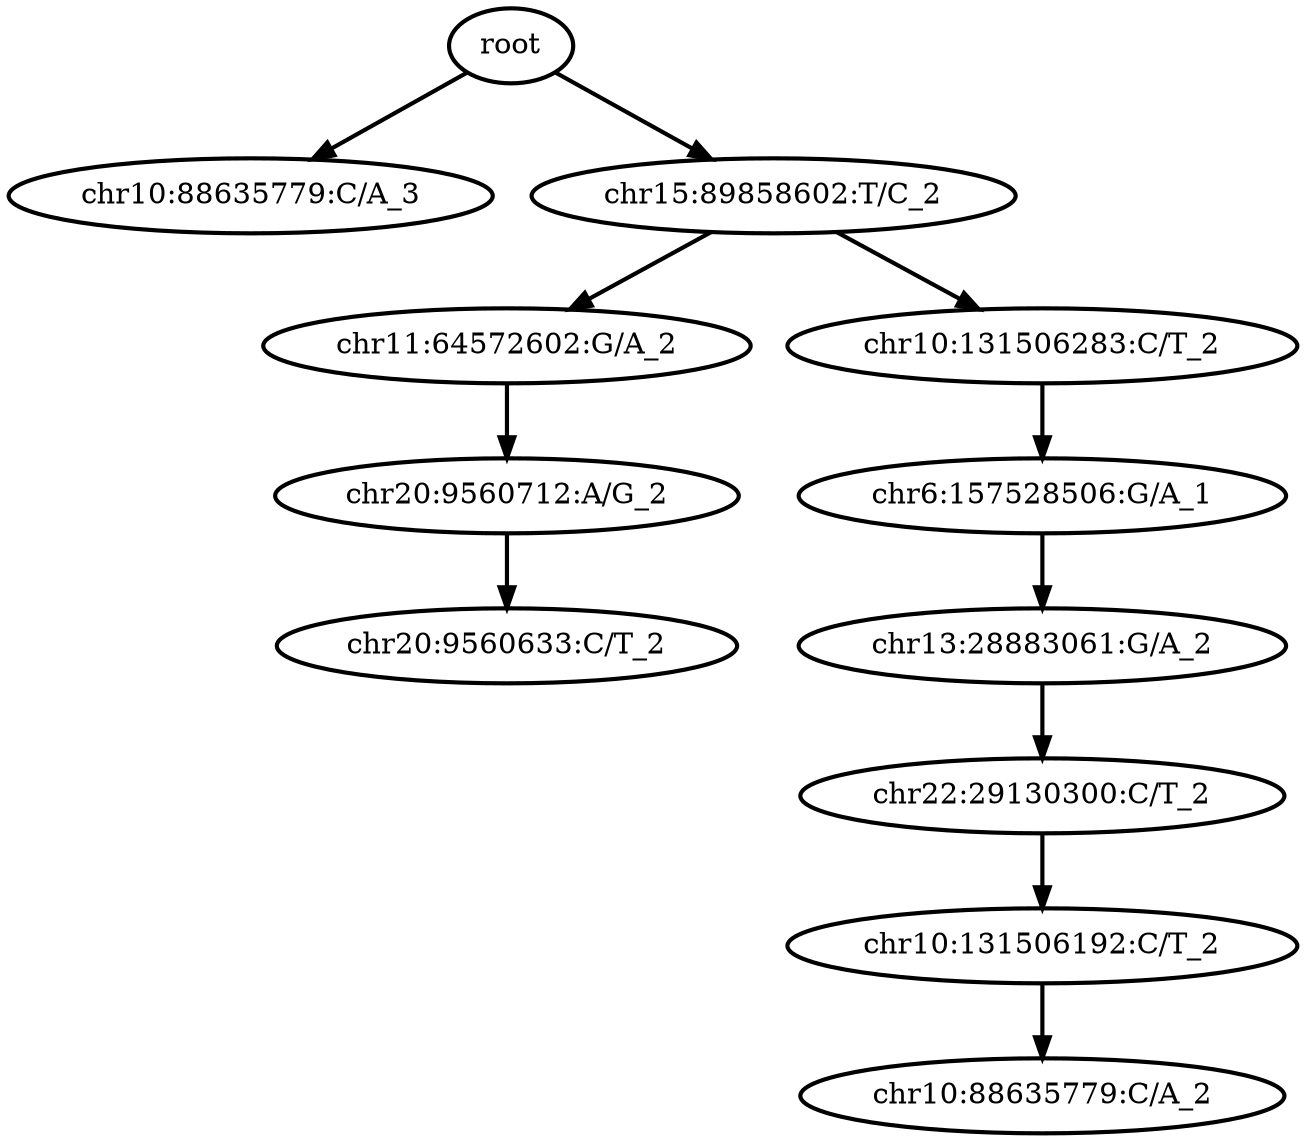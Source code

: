 digraph N {
	overlap="false"
	rankdir="TB"
	0 [label="root", style="bold"];
	1 [label="chr10:88635779:C/A_3", style="bold"];
	2 [label="chr15:89858602:T/C_2", style="bold"];
	3 [label="chr11:64572602:G/A_2", style="bold"];
	4 [label="chr20:9560712:A/G_2", style="bold"];
	5 [label="chr20:9560633:C/T_2", style="bold"];
	6 [label="chr10:131506283:C/T_2", style="bold"];
	7 [label="chr6:157528506:G/A_1", style="bold"];
	8 [label="chr13:28883061:G/A_2", style="bold"];
	9 [label="chr22:29130300:C/T_2", style="bold"];
	10 [label="chr10:131506192:C/T_2", style="bold"];
	11 [label="chr10:88635779:C/A_2", style="bold"];
	0 -> 1 [style="bold"];
	0 -> 2 [style="bold"];
	2 -> 3 [style="bold"];
	2 -> 6 [style="bold"];
	3 -> 4 [style="bold"];
	4 -> 5 [style="bold"];
	6 -> 7 [style="bold"];
	7 -> 8 [style="bold"];
	8 -> 9 [style="bold"];
	9 -> 10 [style="bold"];
	10 -> 11 [style="bold"];
}
